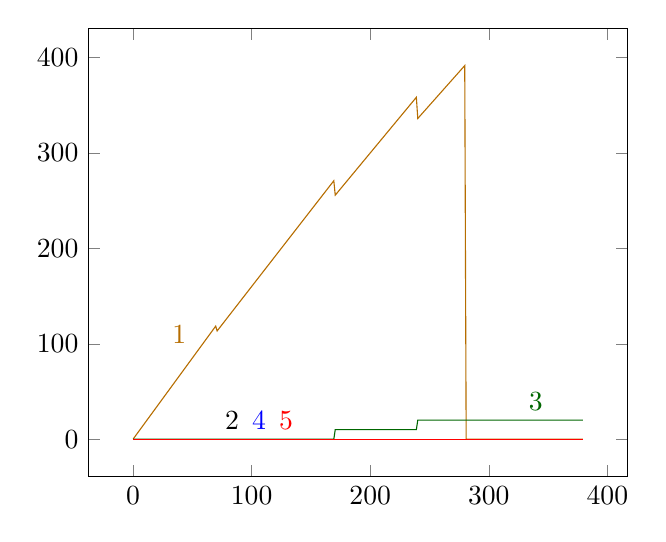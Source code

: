 
		\begin{tikzpicture}
		\begin{axis}[
		%	title={Average absolute error in sampling the GNK value},
		%	xlabel={Generator Capacity ($-p_1^l$)},
			%xmin=0, xmax=0.25,
			%ymin=0.001, ymax=0.05,
			%ymode=log,
			xtick={0,100,200,300,400},
			%ytick={0,20,40,60,80,100},
			%yticklabel=$\pgfmathprintnumber{\tick}\%$,
			legend pos=south west,
			%ymajorgrids=true,
			%grid style=dashed,
			%xticklabel style={/pgf/number format/fixed}
		]
		\addplot[color={rgb:red,4;green,2;yellow,1}] coordinates {
(0.1,0.17)(1.3,2.21)(2.5,4.25)(3.7,6.29)(4.9,8.33)(6.1,10.37)(7.3,12.41)(8.5,14.45)(9.7,16.49)(10.9,18.53)(12.1,20.57)(13.3,22.61)(14.5,24.65)(15.7,26.69)(16.9,28.73)(18.1,30.77)(19.3,32.81)(20.5,34.85)(21.7,36.89)(22.9,38.93)(24.1,40.97)(25.3,43.01)(26.5,45.05)(27.7,47.09)(28.9,49.13)(30.1,51.17)(31.3,53.21)(32.5,55.25)(33.7,57.29)(34.9,59.33)(36.1,61.37)(37.3,63.41)(38.5,65.45)(39.7,67.49)(40.9,69.53)(42.1,71.57)(43.3,73.61)(44.5,75.65)(45.7,77.69)(46.9,79.73)(48.1,81.77)(49.3,83.81)(50.5,85.85)(51.7,87.89)(52.9,89.93)(54.1,91.97)(55.3,94.01)(56.5,96.05)(57.7,98.09)(58.9,100.13)(60.1,102.17)(61.3,104.21)(62.5,106.25)(63.7,108.29)(64.9,110.33)(66.1,112.37)(67.3,114.41)(68.5,116.45)(69.7,118.49)(70.9,113.44)(72.1,115.36)(73.3,117.28)(74.5,119.2)(75.7,121.12)(76.9,123.04)(78.1,124.96)(79.3,126.88)(80.5,128.8)(81.7,130.72)(82.9,132.64)(84.1,134.56)(85.3,136.48)(86.5,138.4)(87.7,140.32)(88.9,142.24)(90.1,144.16)(91.3,146.08)(92.5,148.0)(93.7,149.92)(94.9,151.84)(96.1,153.76)(97.3,155.68)(98.5,157.6)(99.7,159.52)(100.9,161.44)(102.1,163.36)(103.3,165.28)(104.5,167.2)(105.7,169.12)(106.9,171.04)(108.1,172.96)(109.3,174.88)(110.5,176.8)(111.7,178.72)(112.9,180.64)(114.1,182.56)(115.3,184.48)(116.5,186.4)(117.7,188.32)(118.9,190.24)(120.1,192.16)(121.3,194.08)(122.5,196.0)(123.7,197.92)(124.9,199.84)(126.1,201.76)(127.3,203.68)(128.5,205.6)(129.7,207.52)(130.9,209.44)(132.1,211.36)(133.3,213.28)(134.5,215.2)(135.7,217.12)(136.9,219.04)(138.1,220.96)(139.3,222.88)(140.5,224.8)(141.7,226.72)(142.9,228.64)(144.1,230.56)(145.3,232.48)(146.5,234.4)(147.7,236.32)(148.9,238.24)(150.1,240.16)(151.3,242.08)(152.5,244.0)(153.7,245.92)(154.9,247.84)(156.1,249.76)(157.3,251.68)(158.5,253.6)(159.7,255.52)(160.9,257.44)(162.1,259.36)(163.3,261.28)(164.5,263.2)(165.7,265.12)(166.9,267.04)(168.1,268.96)(169.3,270.88)(170.5,255.75)(171.7,257.55)(172.9,259.35)(174.1,261.15)(175.3,262.95)(176.5,264.75)(177.7,266.55)(178.9,268.35)(180.1,270.15)(181.3,271.95)(182.5,273.75)(183.7,275.55)(184.9,277.35)(186.1,279.15)(187.3,280.95)(188.5,282.75)(189.7,284.55)(190.9,286.35)(192.1,288.15)(193.3,289.95)(194.5,291.75)(195.7,293.55)(196.9,295.35)(198.1,297.15)(199.3,298.95)(200.5,300.75)(201.7,302.55)(202.9,304.35)(204.1,306.15)(205.3,307.95)(206.5,309.75)(207.7,311.55)(208.9,313.35)(210.1,315.15)(211.3,316.95)(212.5,318.75)(213.7,320.55)(214.9,322.35)(216.1,324.15)(217.3,325.95)(218.5,327.75)(219.7,329.55)(220.9,331.35)(222.1,333.15)(223.3,334.95)(224.5,336.75)(225.7,338.55)(226.9,340.35)(228.1,342.15)(229.3,343.95)(230.5,345.75)(231.7,347.55)(232.9,349.35)(234.1,351.15)(235.3,352.95)(236.5,354.75)(237.7,356.55)(238.9,358.35)(240.1,336.14)(241.3,337.82)(242.5,339.5)(243.7,341.18)(244.9,342.86)(246.1,344.54)(247.3,346.22)(248.5,347.9)(249.7,349.58)(250.9,351.26)(252.1,352.94)(253.3,354.62)(254.5,356.3)(255.7,357.98)(256.9,359.66)(258.1,361.34)(259.3,363.02)(260.5,364.7)(261.7,366.38)(262.9,368.06)(264.1,369.74)(265.3,371.42)(266.5,373.1)(267.7,374.78)(268.9,376.46)(270.1,378.14)(271.3,379.82)(272.5,381.5)(273.7,383.18)(274.9,384.86)(276.1,386.54)(277.3,388.22)(278.5,389.9)(279.7,391.58)(280.9,0.0)(282.1,0.0)(283.3,0.0)(284.5,0.0)(285.7,0.0)(286.9,0.0)(288.1,0.0)(289.3,0.0)(290.5,0.0)(291.7,0.0)(292.9,0.0)(294.1,0.0)(295.3,0.0)(296.5,0.0)(297.7,0.0)(298.9,0.0)(300.1,0.0)(301.3,0.0)(302.5,0.0)(303.7,0.0)(304.9,0.0)(306.1,0.0)(307.3,0.0)(308.5,0.0)(309.7,0.0)(310.9,0.0)(312.1,0.0)(313.3,0.0)(314.5,0.0)(315.7,0.0)(316.9,0.0)(318.1,0.0)(319.3,0.0)(320.5,0.0)(321.7,0.0)(322.9,0.0)(324.1,0.0)(325.3,0.0)(326.5,0.0)(327.7,0.0)(328.9,0.0)(330.1,0.0)(331.3,0.0)(332.5,0.0)(333.7,0.0)(334.9,0.0)(336.1,0.0)(337.3,0.0)(338.5,0.0)(339.7,0.0)(340.9,0.0)(342.1,0.0)(343.3,0.0)(344.5,0.0)(345.7,0.0)(346.9,0.0)(348.1,0.0)(349.3,0.0)(350.5,0.0)(351.7,0.0)(352.9,0.0)(354.1,0.0)(355.3,0.0)(356.5,0.0)(357.7,0.0)(358.9,0.0)(360.1,0.0)(361.3,0.0)(362.5,0.0)(363.7,0.0)(364.9,0.0)(366.1,0.0)(367.3,0.0)(368.5,0.0)(369.7,0.0)(370.9,0.0)(372.1,0.0)(373.3,0.0)(374.5,0.0)(375.7,0.0)(376.9,0.0)(378.1,0.0)(379.3,0.0)
			}node[pos=0.1](endofplotsquare){} ;
		\node [above left,color={rgb:red,4;green,2;yellow,1}] at (endofplotsquare) {1};
		\addplot[] coordinates {
(0.1,0.0)(1.3,0.0)(2.5,0.0)(3.7,0.0)(4.9,0.0)(6.1,0.0)(7.3,0.0)(8.5,0.0)(9.7,0.0)(10.9,0.0)(12.1,0.0)(13.3,0.0)(14.5,0.0)(15.7,0.0)(16.9,0.0)(18.1,0.0)(19.3,0.0)(20.5,0.0)(21.7,0.0)(22.9,0.0)(24.1,0.0)(25.3,0.0)(26.5,0.0)(27.7,0.0)(28.9,0.0)(30.1,0.0)(31.3,0.0)(32.5,0.0)(33.7,0.0)(34.9,0.0)(36.1,0.0)(37.3,0.0)(38.5,0.0)(39.7,0.0)(40.9,0.0)(42.1,0.0)(43.3,0.0)(44.5,0.0)(45.7,0.0)(46.9,0.0)(48.1,0.0)(49.3,0.0)(50.5,0.0)(51.7,0.0)(52.9,0.0)(54.1,0.0)(55.3,0.0)(56.5,0.0)(57.7,0.0)(58.9,0.0)(60.1,0.0)(61.3,0.0)(62.5,0.0)(63.7,0.0)(64.9,0.0)(66.1,0.0)(67.3,0.0)(68.5,0.0)(69.7,0.0)(70.9,0.0)(72.1,0.0)(73.3,0.0)(74.5,0.0)(75.7,0.0)(76.9,0.0)(78.1,0.0)(79.3,0.0)(80.5,0.0)(81.7,0.0)(82.9,0.0)(84.1,0.0)(85.3,0.0)(86.5,0.0)(87.7,0.0)(88.9,0.0)(90.1,0.0)(91.3,0.0)(92.5,0.0)(93.7,0.0)(94.9,0.0)(96.1,0.0)(97.3,0.0)(98.5,0.0)(99.7,0.0)(100.9,0.0)(102.1,0.0)(103.3,0.0)(104.5,0.0)(105.7,0.0)(106.9,0.0)(108.1,0.0)(109.3,0.0)(110.5,0.0)(111.7,0.0)(112.9,0.0)(114.1,0.0)(115.3,0.0)(116.5,0.0)(117.7,0.0)(118.9,0.0)(120.1,0.0)(121.3,0.0)(122.5,0.0)(123.7,0.0)(124.9,0.0)(126.1,0.0)(127.3,0.0)(128.5,0.0)(129.7,0.0)(130.9,0.0)(132.1,0.0)(133.3,0.0)(134.5,0.0)(135.7,0.0)(136.9,0.0)(138.1,0.0)(139.3,0.0)(140.5,0.0)(141.7,0.0)(142.9,0.0)(144.1,0.0)(145.3,0.0)(146.5,0.0)(147.7,0.0)(148.9,0.0)(150.1,0.0)(151.3,0.0)(152.5,0.0)(153.7,0.0)(154.9,0.0)(156.1,0.0)(157.3,0.0)(158.5,0.0)(159.7,0.0)(160.9,0.0)(162.1,0.0)(163.3,0.0)(164.5,0.0)(165.7,0.0)(166.9,0.0)(168.1,0.0)(169.3,0.0)(170.5,0.0)(171.7,0.0)(172.9,0.0)(174.1,0.0)(175.3,0.0)(176.5,0.0)(177.7,0.0)(178.9,0.0)(180.1,0.0)(181.3,0.0)(182.5,0.0)(183.7,0.0)(184.9,0.0)(186.1,0.0)(187.3,0.0)(188.5,0.0)(189.7,0.0)(190.9,0.0)(192.1,0.0)(193.3,0.0)(194.5,0.0)(195.7,0.0)(196.9,0.0)(198.1,0.0)(199.3,0.0)(200.5,0.0)(201.7,0.0)(202.9,0.0)(204.1,0.0)(205.3,0.0)(206.5,0.0)(207.7,0.0)(208.9,0.0)(210.1,0.0)(211.3,0.0)(212.5,0.0)(213.7,0.0)(214.9,0.0)(216.1,0.0)(217.3,0.0)(218.5,0.0)(219.7,0.0)(220.9,0.0)(222.1,0.0)(223.3,0.0)(224.5,0.0)(225.7,0.0)(226.9,0.0)(228.1,0.0)(229.3,0.0)(230.5,0.0)(231.7,0.0)(232.9,0.0)(234.1,0.0)(235.3,0.0)(236.5,0.0)(237.7,0.0)(238.9,0.0)(240.1,0.0)(241.3,0.0)(242.5,0.0)(243.7,0.0)(244.9,0.0)(246.1,0.0)(247.3,0.0)(248.5,0.0)(249.7,0.0)(250.9,0.0)(252.1,0.0)(253.3,0.0)(254.5,0.0)(255.7,0.0)(256.9,0.0)(258.1,0.0)(259.3,0.0)(260.5,0.0)(261.7,0.0)(262.9,0.0)(264.1,0.0)(265.3,0.0)(266.5,0.0)(267.7,0.0)(268.9,0.0)(270.1,0.0)(271.3,0.0)(272.5,0.0)(273.7,0.0)(274.9,0.0)(276.1,0.0)(277.3,0.0)(278.5,0.0)(279.7,0.0)(280.9,0.0)(282.1,0.0)(283.3,0.0)(284.5,0.0)(285.7,0.0)(286.9,0.0)(288.1,0.0)(289.3,0.0)(290.5,0.0)(291.7,0.0)(292.9,0.0)(294.1,0.0)(295.3,0.0)(296.5,0.0)(297.7,0.0)(298.9,0.0)(300.1,0.0)(301.3,0.0)(302.5,0.0)(303.7,0.0)(304.9,0.0)(306.1,0.0)(307.3,0.0)(308.5,0.0)(309.7,0.0)(310.9,0.0)(312.1,0.0)(313.3,0.0)(314.5,0.0)(315.7,0.0)(316.9,0.0)(318.1,0.0)(319.3,0.0)(320.5,0.0)(321.7,0.0)(322.9,0.0)(324.1,0.0)(325.3,0.0)(326.5,0.0)(327.7,0.0)(328.9,0.0)(330.1,0.0)(331.3,0.0)(332.5,0.0)(333.7,0.0)(334.9,0.0)(336.1,0.0)(337.3,0.0)(338.5,0.0)(339.7,0.0)(340.9,0.0)(342.1,0.0)(343.3,0.0)(344.5,0.0)(345.7,0.0)(346.9,0.0)(348.1,0.0)(349.3,0.0)(350.5,0.0)(351.7,0.0)(352.9,0.0)(354.1,0.0)(355.3,0.0)(356.5,0.0)(357.7,0.0)(358.9,0.0)(360.1,0.0)(361.3,0.0)(362.5,0.0)(363.7,0.0)(364.9,0.0)(366.1,0.0)(367.3,0.0)(368.5,0.0)(369.7,0.0)(370.9,0.0)(372.1,0.0)(373.3,0.0)(374.5,0.0)(375.7,0.0)(376.9,0.0)(378.1,0.0)(379.3,0.0)
			}node[pos=0.22](endofplotsquare){} ;
		\node [above] at (endofplotsquare) {2};
		\addplot[color=black!60!green] coordinates {
(0.1,-0.0)(1.3,-0.0)(2.5,-0.0)(3.7,-0.0)(4.9,-0.0)(6.1,-0.0)(7.3,-0.0)(8.5,-0.0)(9.7,-0.0)(10.9,-0.0)(12.1,-0.0)(13.3,-0.0)(14.5,-0.0)(15.7,-0.0)(16.9,-0.0)(18.1,-0.0)(19.3,-0.0)(20.5,-0.0)(21.7,-0.0)(22.9,-0.0)(24.1,-0.0)(25.3,-0.0)(26.5,-0.0)(27.7,-0.0)(28.9,-0.0)(30.1,-0.0)(31.3,-0.0)(32.5,-0.0)(33.7,-0.0)(34.9,-0.0)(36.1,-0.0)(37.3,-0.0)(38.5,-0.0)(39.7,-0.0)(40.9,-0.0)(42.1,-0.0)(43.3,-0.0)(44.5,-0.0)(45.7,-0.0)(46.9,-0.0)(48.1,-0.0)(49.3,-0.0)(50.5,-0.0)(51.7,-0.0)(52.9,-0.0)(54.1,-0.0)(55.3,-0.0)(56.5,-0.0)(57.7,-0.0)(58.9,-0.0)(60.1,-0.0)(61.3,-0.0)(62.5,-0.0)(63.7,-0.0)(64.9,-0.0)(66.1,-0.0)(67.3,-0.0)(68.5,-0.0)(69.7,-0.0)(70.9,0.0)(72.1,0.0)(73.3,0.0)(74.5,0.0)(75.7,0.0)(76.9,0.0)(78.1,0.0)(79.3,0.0)(80.5,0.0)(81.7,0.0)(82.9,0.0)(84.1,0.0)(85.3,0.0)(86.5,0.0)(87.7,0.0)(88.9,0.0)(90.1,0.0)(91.3,0.0)(92.5,0.0)(93.7,0.0)(94.9,0.0)(96.1,0.0)(97.3,0.0)(98.5,0.0)(99.7,0.0)(100.9,0.0)(102.1,0.0)(103.3,0.0)(104.5,0.0)(105.7,0.0)(106.9,0.0)(108.1,0.0)(109.3,0.0)(110.5,0.0)(111.7,0.0)(112.9,0.0)(114.1,0.0)(115.3,0.0)(116.5,0.0)(117.7,0.0)(118.9,0.0)(120.1,0.0)(121.3,0.0)(122.5,0.0)(123.7,0.0)(124.9,0.0)(126.1,0.0)(127.3,0.0)(128.5,0.0)(129.7,0.0)(130.9,0.0)(132.1,0.0)(133.3,0.0)(134.5,0.0)(135.7,0.0)(136.9,0.0)(138.1,0.0)(139.3,0.0)(140.5,0.0)(141.7,0.0)(142.9,0.0)(144.1,0.0)(145.3,0.0)(146.5,0.0)(147.7,0.0)(148.9,0.0)(150.1,0.0)(151.3,0.0)(152.5,0.0)(153.7,0.0)(154.9,0.0)(156.1,0.0)(157.3,0.0)(158.5,0.0)(159.7,0.0)(160.9,0.0)(162.1,0.0)(163.3,0.0)(164.5,0.0)(165.7,0.0)(166.9,0.0)(168.1,0.0)(169.3,0.0)(170.5,10.0)(171.7,10.0)(172.9,10.0)(174.1,10.0)(175.3,10.0)(176.5,10.0)(177.7,10.0)(178.9,10.0)(180.1,10.0)(181.3,10.0)(182.5,10.0)(183.7,10.0)(184.9,10.0)(186.1,10.0)(187.3,10.0)(188.5,10.0)(189.7,10.0)(190.9,10.0)(192.1,10.0)(193.3,10.0)(194.5,10.0)(195.7,10.0)(196.9,10.0)(198.1,10.0)(199.3,10.0)(200.5,10.0)(201.7,10.0)(202.9,10.0)(204.1,10.0)(205.3,10.0)(206.5,10.0)(207.7,10.0)(208.9,10.0)(210.1,10.0)(211.3,10.0)(212.5,10.0)(213.7,10.0)(214.9,10.0)(216.1,10.0)(217.3,10.0)(218.5,10.0)(219.7,10.0)(220.9,10.0)(222.1,10.0)(223.3,10.0)(224.5,10.0)(225.7,10.0)(226.9,10.0)(228.1,10.0)(229.3,10.0)(230.5,10.0)(231.7,10.0)(232.9,10.0)(234.1,10.0)(235.3,10.0)(236.5,10.0)(237.7,10.0)(238.9,10.0)(240.1,20.0)(241.3,20.0)(242.5,20.0)(243.7,20.0)(244.9,20.0)(246.1,20.0)(247.3,20.0)(248.5,20.0)(249.7,20.0)(250.9,20.0)(252.1,20.0)(253.3,20.0)(254.5,20.0)(255.7,20.0)(256.9,20.0)(258.1,20.0)(259.3,20.0)(260.5,20.0)(261.7,20.0)(262.9,20.0)(264.1,20.0)(265.3,20.0)(266.5,20.0)(267.7,20.0)(268.9,20.0)(270.1,20.0)(271.3,20.0)(272.5,20.0)(273.7,20.0)(274.9,20.0)(276.1,20.0)(277.3,20.0)(278.5,20.0)(279.7,20.0)(280.9,20.0)(282.1,20.0)(283.3,20.0)(284.5,20.0)(285.7,20.0)(286.9,20.0)(288.1,20.0)(289.3,20.0)(290.5,20.0)(291.7,20.0)(292.9,20.0)(294.1,20.0)(295.3,20.0)(296.5,20.0)(297.7,20.0)(298.9,20.0)(300.1,20.0)(301.3,20.0)(302.5,20.0)(303.7,20.0)(304.9,20.0)(306.1,20.0)(307.3,20.0)(308.5,20.0)(309.7,20.0)(310.9,20.0)(312.1,20.0)(313.3,20.0)(314.5,20.0)(315.7,20.0)(316.9,20.0)(318.1,20.0)(319.3,20.0)(320.5,20.0)(321.7,20.0)(322.9,20.0)(324.1,20.0)(325.3,20.0)(326.5,20.0)(327.7,20.0)(328.9,20.0)(330.1,20.0)(331.3,20.0)(332.5,20.0)(333.7,20.0)(334.9,20.0)(336.1,20.0)(337.3,20.0)(338.5,20.0)(339.7,20.0)(340.9,20.0)(342.1,20.0)(343.3,20.0)(344.5,20.0)(345.7,20.0)(346.9,20.0)(348.1,20.0)(349.3,20.0)(350.5,20.0)(351.7,20.0)(352.9,20.0)(354.1,20.0)(355.3,20.0)(356.5,20.0)(357.7,20.0)(358.9,20.0)(360.1,20.0)(361.3,20.0)(362.5,20.0)(363.7,20.0)(364.9,20.0)(366.1,20.0)(367.3,20.0)(368.5,20.0)(369.7,20.0)(370.9,20.0)(372.1,20.0)(373.3,20.0)(374.5,20.0)(375.7,20.0)(376.9,20.0)(378.1,20.0)(379.3,20.0)
			}node[pos=0.9](endofplotsquare){} ;
		\node [above, color=black!60!green] at (endofplotsquare) {3};
		\addplot[color=blue] coordinates {
(0.1,-0.0)(1.3,-0.0)(2.5,-0.0)(3.7,-0.0)(4.9,-0.0)(6.1,-0.0)(7.3,-0.0)(8.5,-0.0)(9.7,-0.0)(10.9,-0.0)(12.1,-0.0)(13.3,-0.0)(14.5,-0.0)(15.7,-0.0)(16.9,-0.0)(18.1,-0.0)(19.3,-0.0)(20.5,-0.0)(21.7,-0.0)(22.9,-0.0)(24.1,-0.0)(25.3,-0.0)(26.5,-0.0)(27.7,-0.0)(28.9,-0.0)(30.1,-0.0)(31.3,-0.0)(32.5,-0.0)(33.7,-0.0)(34.9,-0.0)(36.1,-0.0)(37.3,-0.0)(38.5,-0.0)(39.7,-0.0)(40.9,-0.0)(42.1,-0.0)(43.3,-0.0)(44.5,-0.0)(45.7,-0.0)(46.9,-0.0)(48.1,-0.0)(49.3,-0.0)(50.5,-0.0)(51.7,-0.0)(52.9,-0.0)(54.1,-0.0)(55.3,-0.0)(56.5,-0.0)(57.7,-0.0)(58.9,-0.0)(60.1,-0.0)(61.3,-0.0)(62.5,-0.0)(63.7,-0.0)(64.9,-0.0)(66.1,-0.0)(67.3,-0.0)(68.5,-0.0)(69.7,-0.0)(70.9,-0.0)(72.1,-0.0)(73.3,-0.0)(74.5,-0.0)(75.7,-0.0)(76.9,-0.0)(78.1,-0.0)(79.3,-0.0)(80.5,-0.0)(81.7,-0.0)(82.9,-0.0)(84.1,-0.0)(85.3,-0.0)(86.5,-0.0)(87.7,-0.0)(88.9,-0.0)(90.1,-0.0)(91.3,-0.0)(92.5,-0.0)(93.7,-0.0)(94.9,-0.0)(96.1,-0.0)(97.3,-0.0)(98.5,-0.0)(99.7,-0.0)(100.9,-0.0)(102.1,-0.0)(103.3,-0.0)(104.5,-0.0)(105.7,-0.0)(106.9,-0.0)(108.1,-0.0)(109.3,-0.0)(110.5,-0.0)(111.7,-0.0)(112.9,-0.0)(114.1,-0.0)(115.3,-0.0)(116.5,-0.0)(117.7,-0.0)(118.9,-0.0)(120.1,-0.0)(121.3,-0.0)(122.5,-0.0)(123.7,-0.0)(124.9,-0.0)(126.1,-0.0)(127.3,-0.0)(128.5,-0.0)(129.7,-0.0)(130.9,-0.0)(132.1,-0.0)(133.3,-0.0)(134.5,-0.0)(135.7,-0.0)(136.9,-0.0)(138.1,-0.0)(139.3,-0.0)(140.5,-0.0)(141.7,-0.0)(142.9,-0.0)(144.1,-0.0)(145.3,-0.0)(146.5,-0.0)(147.7,-0.0)(148.9,-0.0)(150.1,-0.0)(151.3,-0.0)(152.5,-0.0)(153.7,-0.0)(154.9,-0.0)(156.1,-0.0)(157.3,-0.0)(158.5,-0.0)(159.7,-0.0)(160.9,-0.0)(162.1,-0.0)(163.3,-0.0)(164.5,-0.0)(165.7,-0.0)(166.9,-0.0)(168.1,-0.0)(169.3,-0.0)(170.5,0.0)(171.7,0.0)(172.9,0.0)(174.1,0.0)(175.3,0.0)(176.5,0.0)(177.7,0.0)(178.9,0.0)(180.1,0.0)(181.3,0.0)(182.5,0.0)(183.7,0.0)(184.9,0.0)(186.1,0.0)(187.3,0.0)(188.5,0.0)(189.7,0.0)(190.9,0.0)(192.1,0.0)(193.3,0.0)(194.5,0.0)(195.7,0.0)(196.9,0.0)(198.1,0.0)(199.3,0.0)(200.5,0.0)(201.7,0.0)(202.9,0.0)(204.1,0.0)(205.3,0.0)(206.5,0.0)(207.7,0.0)(208.9,0.0)(210.1,0.0)(211.3,0.0)(212.5,0.0)(213.7,0.0)(214.9,0.0)(216.1,0.0)(217.3,0.0)(218.5,0.0)(219.7,0.0)(220.9,0.0)(222.1,0.0)(223.3,0.0)(224.5,0.0)(225.7,0.0)(226.9,0.0)(228.1,0.0)(229.3,0.0)(230.5,0.0)(231.7,0.0)(232.9,0.0)(234.1,0.0)(235.3,0.0)(236.5,0.0)(237.7,0.0)(238.9,0.0)(240.1,0.0)(241.3,0.0)(242.5,0.0)(243.7,0.0)(244.9,0.0)(246.1,0.0)(247.3,0.0)(248.5,0.0)(249.7,0.0)(250.9,0.0)(252.1,0.0)(253.3,0.0)(254.5,0.0)(255.7,0.0)(256.9,0.0)(258.1,0.0)(259.3,0.0)(260.5,0.0)(261.7,0.0)(262.9,0.0)(264.1,0.0)(265.3,0.0)(266.5,0.0)(267.7,0.0)(268.9,0.0)(270.1,0.0)(271.3,0.0)(272.5,0.0)(273.7,0.0)(274.9,0.0)(276.1,0.0)(277.3,0.0)(278.5,0.0)(279.7,0.0)(280.9,0.0)(282.1,0.0)(283.3,0.0)(284.5,0.0)(285.7,0.0)(286.9,0.0)(288.1,0.0)(289.3,0.0)(290.5,0.0)(291.7,0.0)(292.9,0.0)(294.1,0.0)(295.3,0.0)(296.5,0.0)(297.7,0.0)(298.9,0.0)(300.1,0.0)(301.3,0.0)(302.5,0.0)(303.7,0.0)(304.9,0.0)(306.1,0.0)(307.3,0.0)(308.5,0.0)(309.7,0.0)(310.9,0.0)(312.1,0.0)(313.3,0.0)(314.5,0.0)(315.7,0.0)(316.9,0.0)(318.1,0.0)(319.3,0.0)(320.5,0.0)(321.7,0.0)(322.9,0.0)(324.1,0.0)(325.3,0.0)(326.5,0.0)(327.7,0.0)(328.9,0.0)(330.1,0.0)(331.3,0.0)(332.5,0.0)(333.7,0.0)(334.9,0.0)(336.1,0.0)(337.3,0.0)(338.5,0.0)(339.7,0.0)(340.9,0.0)(342.1,0.0)(343.3,0.0)(344.5,0.0)(345.7,0.0)(346.9,0.0)(348.1,0.0)(349.3,0.0)(350.5,0.0)(351.7,0.0)(352.9,0.0)(354.1,0.0)(355.3,0.0)(356.5,0.0)(357.7,0.0)(358.9,0.0)(360.1,0.0)(361.3,0.0)(362.5,0.0)(363.7,0.0)(364.9,0.0)(366.1,0.0)(367.3,0.0)(368.5,0.0)(369.7,0.0)(370.9,0.0)(372.1,0.0)(373.3,0.0)(374.5,0.0)(375.7,0.0)(376.9,0.0)(378.1,0.0)(379.3,0.0)
			}node[pos=0.28](endofplotsquare){} ;
		\node [above,color=blue] at (endofplotsquare) {4};
		\addplot[color=red] coordinates {
(0.1,-0.0)(1.3,-0.0)(2.5,-0.0)(3.7,-0.0)(4.9,-0.0)(6.1,-0.0)(7.3,-0.0)(8.5,-0.0)(9.7,-0.0)(10.9,-0.0)(12.1,-0.0)(13.3,-0.0)(14.5,-0.0)(15.7,-0.0)(16.9,-0.0)(18.1,-0.0)(19.3,-0.0)(20.5,-0.0)(21.7,-0.0)(22.9,-0.0)(24.1,-0.0)(25.3,-0.0)(26.5,-0.0)(27.7,-0.0)(28.9,-0.0)(30.1,-0.0)(31.3,-0.0)(32.5,-0.0)(33.7,-0.0)(34.9,-0.0)(36.1,-0.0)(37.3,-0.0)(38.5,-0.0)(39.7,-0.0)(40.9,-0.0)(42.1,-0.0)(43.3,-0.0)(44.5,-0.0)(45.7,-0.0)(46.9,-0.0)(48.1,-0.0)(49.3,-0.0)(50.5,-0.0)(51.7,-0.0)(52.9,-0.0)(54.1,-0.0)(55.3,-0.0)(56.5,-0.0)(57.7,-0.0)(58.9,-0.0)(60.1,-0.0)(61.3,-0.0)(62.5,-0.0)(63.7,-0.0)(64.9,-0.0)(66.1,-0.0)(67.3,-0.0)(68.5,-0.0)(69.7,-0.0)(70.9,-0.0)(72.1,-0.0)(73.3,-0.0)(74.5,-0.0)(75.7,-0.0)(76.9,-0.0)(78.1,-0.0)(79.3,-0.0)(80.5,-0.0)(81.7,-0.0)(82.9,-0.0)(84.1,-0.0)(85.3,-0.0)(86.5,-0.0)(87.7,-0.0)(88.9,-0.0)(90.1,-0.0)(91.3,-0.0)(92.5,-0.0)(93.7,-0.0)(94.9,-0.0)(96.1,-0.0)(97.3,-0.0)(98.5,-0.0)(99.7,-0.0)(100.9,-0.0)(102.1,-0.0)(103.3,-0.0)(104.5,-0.0)(105.7,-0.0)(106.9,-0.0)(108.1,-0.0)(109.3,-0.0)(110.5,-0.0)(111.7,-0.0)(112.9,-0.0)(114.1,-0.0)(115.3,-0.0)(116.5,-0.0)(117.7,-0.0)(118.9,-0.0)(120.1,-0.0)(121.3,-0.0)(122.5,-0.0)(123.7,-0.0)(124.9,-0.0)(126.1,-0.0)(127.3,-0.0)(128.5,-0.0)(129.7,-0.0)(130.9,-0.0)(132.1,-0.0)(133.3,-0.0)(134.5,-0.0)(135.7,-0.0)(136.9,-0.0)(138.1,-0.0)(139.3,-0.0)(140.5,-0.0)(141.7,-0.0)(142.9,-0.0)(144.1,-0.0)(145.3,-0.0)(146.5,-0.0)(147.7,-0.0)(148.9,-0.0)(150.1,-0.0)(151.3,-0.0)(152.5,-0.0)(153.7,-0.0)(154.9,-0.0)(156.1,-0.0)(157.3,-0.0)(158.5,-0.0)(159.7,-0.0)(160.9,-0.0)(162.1,-0.0)(163.3,-0.0)(164.5,-0.0)(165.7,-0.0)(166.9,-0.0)(168.1,-0.0)(169.3,-0.0)(170.5,-0.0)(171.7,-0.0)(172.9,-0.0)(174.1,-0.0)(175.3,-0.0)(176.5,-0.0)(177.7,-0.0)(178.9,-0.0)(180.1,-0.0)(181.3,-0.0)(182.5,-0.0)(183.7,-0.0)(184.9,-0.0)(186.1,-0.0)(187.3,-0.0)(188.5,-0.0)(189.7,-0.0)(190.9,-0.0)(192.1,-0.0)(193.3,-0.0)(194.5,-0.0)(195.7,-0.0)(196.9,-0.0)(198.1,-0.0)(199.3,-0.0)(200.5,-0.0)(201.7,-0.0)(202.9,-0.0)(204.1,-0.0)(205.3,-0.0)(206.5,-0.0)(207.7,-0.0)(208.9,-0.0)(210.1,-0.0)(211.3,-0.0)(212.5,-0.0)(213.7,-0.0)(214.9,-0.0)(216.1,-0.0)(217.3,-0.0)(218.5,-0.0)(219.7,-0.0)(220.9,-0.0)(222.1,-0.0)(223.3,-0.0)(224.5,-0.0)(225.7,-0.0)(226.9,-0.0)(228.1,-0.0)(229.3,-0.0)(230.5,-0.0)(231.7,-0.0)(232.9,-0.0)(234.1,-0.0)(235.3,-0.0)(236.5,-0.0)(237.7,-0.0)(238.9,-0.0)(240.1,0.0)(241.3,0.0)(242.5,0.0)(243.7,0.0)(244.9,0.0)(246.1,0.0)(247.3,0.0)(248.5,0.0)(249.7,0.0)(250.9,0.0)(252.1,0.0)(253.3,0.0)(254.5,0.0)(255.7,0.0)(256.9,0.0)(258.1,0.0)(259.3,0.0)(260.5,0.0)(261.7,0.0)(262.9,0.0)(264.1,0.0)(265.3,0.0)(266.5,0.0)(267.7,0.0)(268.9,0.0)(270.1,0.0)(271.3,0.0)(272.5,0.0)(273.7,0.0)(274.9,0.0)(276.1,0.0)(277.3,0.0)(278.5,0.0)(279.7,0.0)(280.9,0.0)(282.1,0.0)(283.3,0.0)(284.5,0.0)(285.7,0.0)(286.9,0.0)(288.1,0.0)(289.3,0.0)(290.5,0.0)(291.7,0.0)(292.9,0.0)(294.1,0.0)(295.3,0.0)(296.5,0.0)(297.7,0.0)(298.9,0.0)(300.1,0.0)(301.3,0.0)(302.5,0.0)(303.7,0.0)(304.9,0.0)(306.1,0.0)(307.3,0.0)(308.5,0.0)(309.7,0.0)(310.9,0.0)(312.1,0.0)(313.3,0.0)(314.5,0.0)(315.7,0.0)(316.9,0.0)(318.1,0.0)(319.3,0.0)(320.5,0.0)(321.7,0.0)(322.9,0.0)(324.1,0.0)(325.3,0.0)(326.5,0.0)(327.7,0.0)(328.9,0.0)(330.1,0.0)(331.3,0.0)(332.5,0.0)(333.7,0.0)(334.9,0.0)(336.1,0.0)(337.3,0.0)(338.5,0.0)(339.7,0.0)(340.9,0.0)(342.1,0.0)(343.3,0.0)(344.5,0.0)(345.7,0.0)(346.9,0.0)(348.1,0.0)(349.3,0.0)(350.5,0.0)(351.7,0.0)(352.9,0.0)(354.1,0.0)(355.3,0.0)(356.5,0.0)(357.7,0.0)(358.9,0.0)(360.1,0.0)(361.3,0.0)(362.5,0.0)(363.7,0.0)(364.9,0.0)(366.1,0.0)(367.3,0.0)(368.5,0.0)(369.7,0.0)(370.9,0.0)(372.1,0.0)(373.3,0.0)(374.5,0.0)(375.7,0.0)(376.9,0.0)(378.1,0.0)(379.3,0.0)
			}node[pos=0.34](endofplotsquare){} ;
		\node [above,color=red] at (endofplotsquare) {5};
		
		\end{axis}
		\end{tikzpicture}




